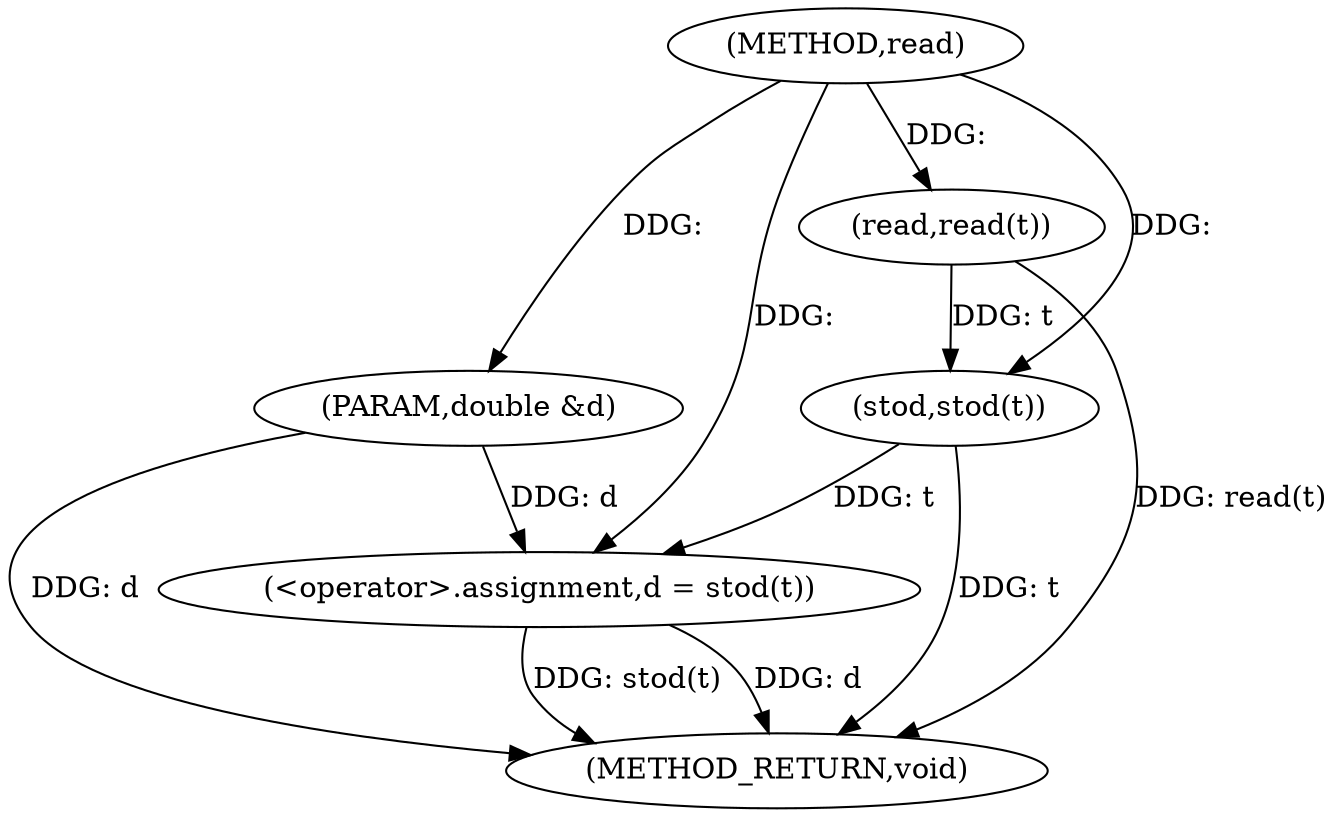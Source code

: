 digraph "read" {  
"1000181" [label = "(METHOD,read)" ]
"1000191" [label = "(METHOD_RETURN,void)" ]
"1000182" [label = "(PARAM,double &d)" ]
"1000185" [label = "(read,read(t))" ]
"1000187" [label = "(<operator>.assignment,d = stod(t))" ]
"1000189" [label = "(stod,stod(t))" ]
  "1000182" -> "1000191"  [ label = "DDG: d"] 
  "1000185" -> "1000191"  [ label = "DDG: read(t)"] 
  "1000187" -> "1000191"  [ label = "DDG: d"] 
  "1000189" -> "1000191"  [ label = "DDG: t"] 
  "1000187" -> "1000191"  [ label = "DDG: stod(t)"] 
  "1000181" -> "1000182"  [ label = "DDG: "] 
  "1000189" -> "1000187"  [ label = "DDG: t"] 
  "1000181" -> "1000185"  [ label = "DDG: "] 
  "1000182" -> "1000187"  [ label = "DDG: d"] 
  "1000181" -> "1000187"  [ label = "DDG: "] 
  "1000185" -> "1000189"  [ label = "DDG: t"] 
  "1000181" -> "1000189"  [ label = "DDG: "] 
}
